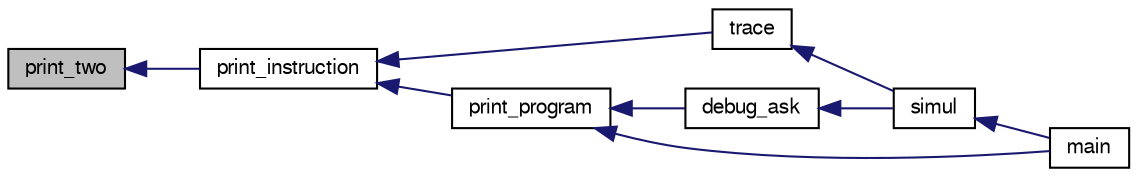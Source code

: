 digraph "print_two"
{
  edge [fontname="FreeSans",fontsize="10",labelfontname="FreeSans",labelfontsize="10"];
  node [fontname="FreeSans",fontsize="10",shape=record];
  rankdir="LR";
  Node1 [label="print_two",height=0.2,width=0.4,color="black", fillcolor="grey75", style="filled" fontcolor="black"];
  Node1 -> Node2 [dir="back",color="midnightblue",fontsize="10",style="solid",fontname="FreeSans"];
  Node2 [label="print_instruction",height=0.2,width=0.4,color="black", fillcolor="white", style="filled",URL="$instruction_8h.html#a437080d5e8c504588a47d0dba468492f",tooltip="Impression d&#39;une instruction sous forme lisible (désassemblage) "];
  Node2 -> Node3 [dir="back",color="midnightblue",fontsize="10",style="solid",fontname="FreeSans"];
  Node3 [label="trace",height=0.2,width=0.4,color="black", fillcolor="white", style="filled",URL="$exec_8h.html#aae353f8fd7ccdbebd6c37fc0f75d12d3",tooltip="Trace de l&#39;exécution. "];
  Node3 -> Node4 [dir="back",color="midnightblue",fontsize="10",style="solid",fontname="FreeSans"];
  Node4 [label="simul",height=0.2,width=0.4,color="black", fillcolor="white", style="filled",URL="$machine_8h.html#ad0bfa0ce7434b963eea888d7b847ac3b",tooltip="Simulation. "];
  Node4 -> Node5 [dir="back",color="midnightblue",fontsize="10",style="solid",fontname="FreeSans"];
  Node5 [label="main",height=0.2,width=0.4,color="black", fillcolor="white", style="filled",URL="$test__simul_8c.html#a0ddf1224851353fc92bfbff6f499fa97",tooltip="Programme de test. "];
  Node2 -> Node6 [dir="back",color="midnightblue",fontsize="10",style="solid",fontname="FreeSans"];
  Node6 [label="print_program",height=0.2,width=0.4,color="black", fillcolor="white", style="filled",URL="$machine_8h.html#aba3ce4987ef379073d9d3f31debf89e7",tooltip="Affichage des instructions du programme. "];
  Node6 -> Node7 [dir="back",color="midnightblue",fontsize="10",style="solid",fontname="FreeSans"];
  Node7 [label="debug_ask",height=0.2,width=0.4,color="black", fillcolor="white", style="filled",URL="$debug_8h.html#a3a88fdc680b7a1ae8c4c7c8ddee730ab",tooltip="Dialogue de mise au point interactive pour l&#39;instruction courante. "];
  Node7 -> Node4 [dir="back",color="midnightblue",fontsize="10",style="solid",fontname="FreeSans"];
  Node6 -> Node5 [dir="back",color="midnightblue",fontsize="10",style="solid",fontname="FreeSans"];
}
